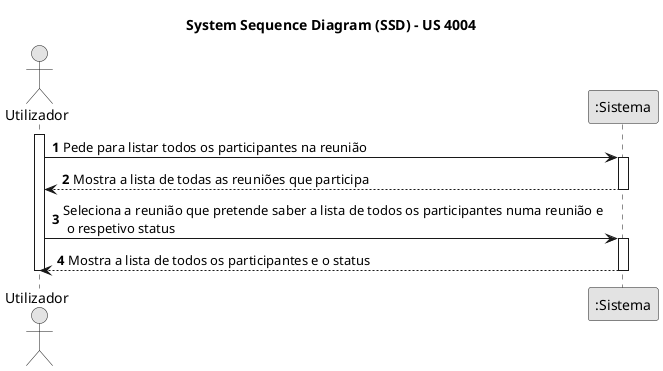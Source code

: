 @startuml
skinparam monochrome true
skinparam packageStyle rectangle
skinparam shadowing false

title System Sequence Diagram (SSD) - US 4004
autonumber

actor "Utilizador" as User
participant ":Sistema" as Sistema

activate User

    User -> Sistema : Pede para listar todos os participantes na reunião
    activate Sistema
        Sistema --> User : Mostra a lista de todas as reuniões que participa
    deactivate Sistema

    User -> Sistema : Seleciona a reunião que pretende saber a lista de todos os participantes numa reunião e \n o respetivo status
    activate Sistema
        Sistema --> User : Mostra a lista de todos os participantes e o status
    deactivate Sistema
    deactivate Sistema

deactivate User

@enduml